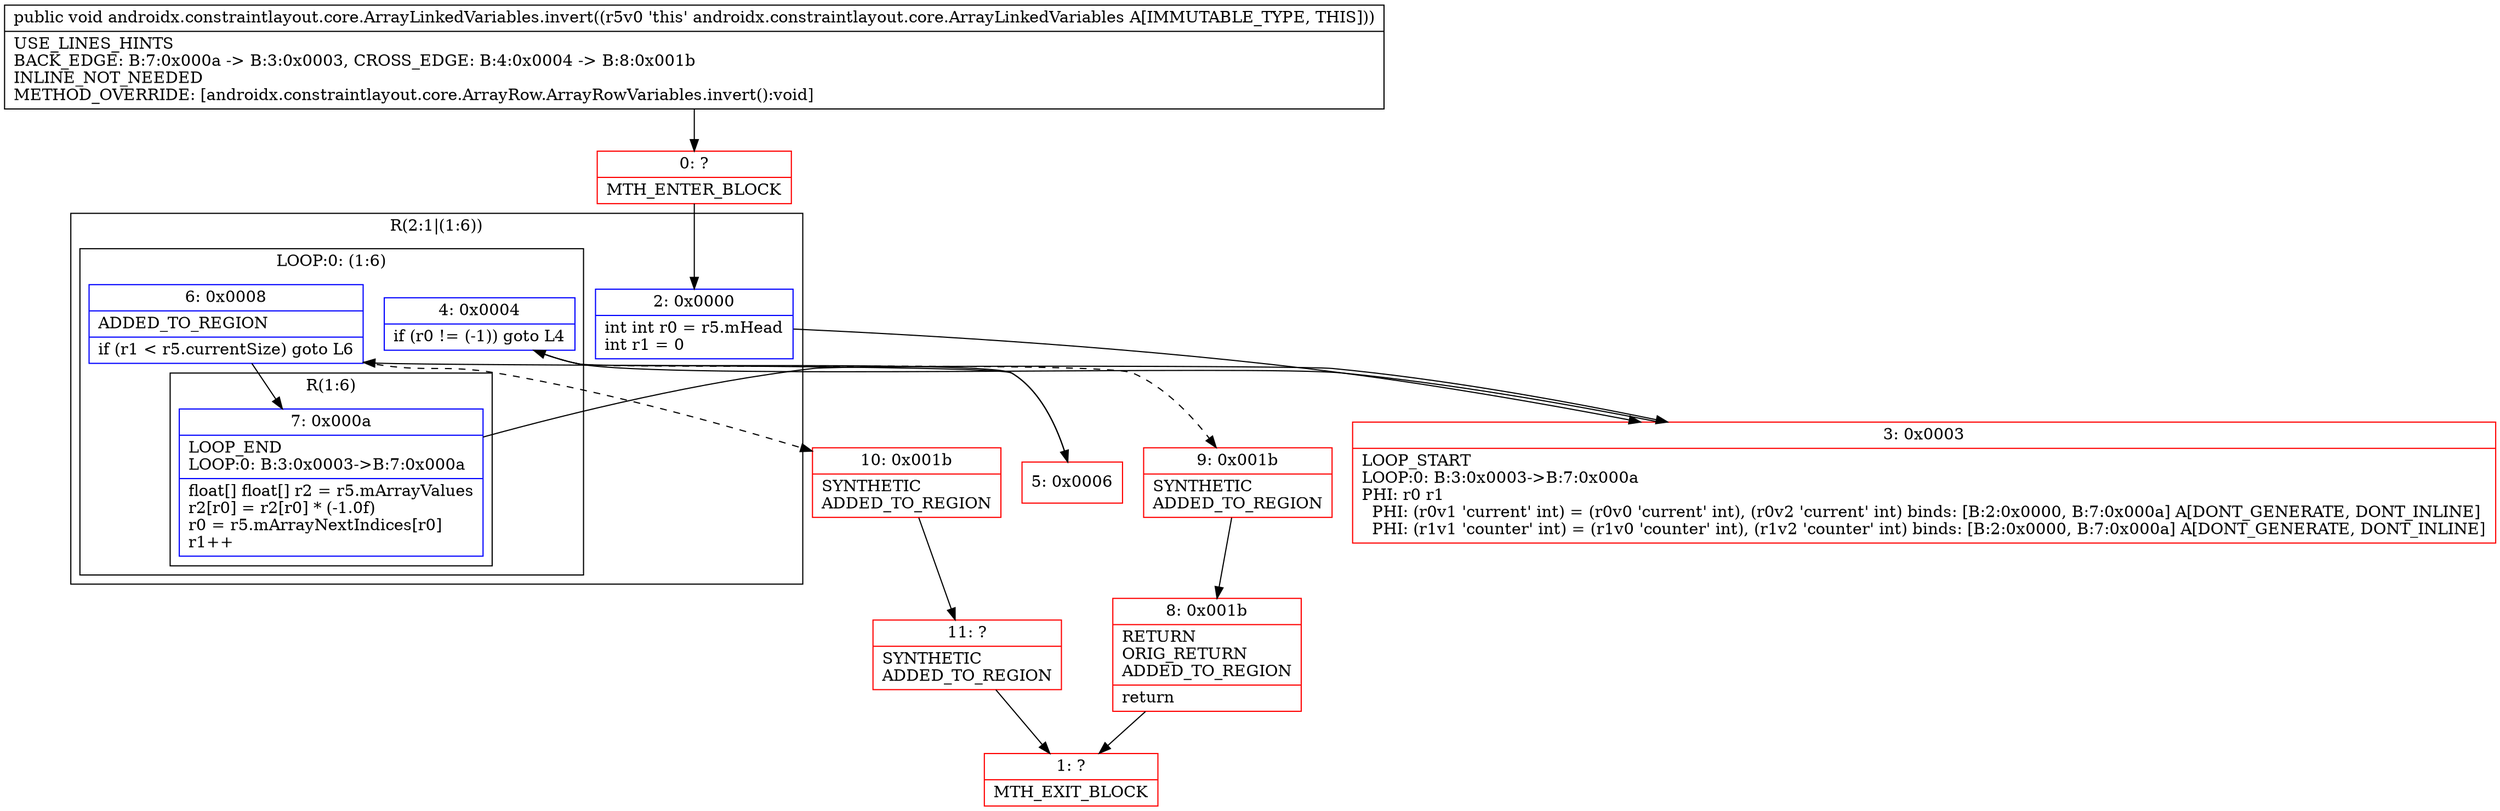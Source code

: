 digraph "CFG forandroidx.constraintlayout.core.ArrayLinkedVariables.invert()V" {
subgraph cluster_Region_681710038 {
label = "R(2:1|(1:6))";
node [shape=record,color=blue];
Node_2 [shape=record,label="{2\:\ 0x0000|int int r0 = r5.mHead\lint r1 = 0\l}"];
subgraph cluster_LoopRegion_1578326648 {
label = "LOOP:0: (1:6)";
node [shape=record,color=blue];
Node_4 [shape=record,label="{4\:\ 0x0004|if (r0 != (\-1)) goto L4\l}"];
Node_6 [shape=record,label="{6\:\ 0x0008|ADDED_TO_REGION\l|if (r1 \< r5.currentSize) goto L6\l}"];
subgraph cluster_Region_1792481960 {
label = "R(1:6)";
node [shape=record,color=blue];
Node_7 [shape=record,label="{7\:\ 0x000a|LOOP_END\lLOOP:0: B:3:0x0003\-\>B:7:0x000a\l|float[] float[] r2 = r5.mArrayValues\lr2[r0] = r2[r0] * (\-1.0f)\lr0 = r5.mArrayNextIndices[r0]\lr1++\l}"];
}
}
}
Node_0 [shape=record,color=red,label="{0\:\ ?|MTH_ENTER_BLOCK\l}"];
Node_3 [shape=record,color=red,label="{3\:\ 0x0003|LOOP_START\lLOOP:0: B:3:0x0003\-\>B:7:0x000a\lPHI: r0 r1 \l  PHI: (r0v1 'current' int) = (r0v0 'current' int), (r0v2 'current' int) binds: [B:2:0x0000, B:7:0x000a] A[DONT_GENERATE, DONT_INLINE]\l  PHI: (r1v1 'counter' int) = (r1v0 'counter' int), (r1v2 'counter' int) binds: [B:2:0x0000, B:7:0x000a] A[DONT_GENERATE, DONT_INLINE]\l}"];
Node_5 [shape=record,color=red,label="{5\:\ 0x0006}"];
Node_10 [shape=record,color=red,label="{10\:\ 0x001b|SYNTHETIC\lADDED_TO_REGION\l}"];
Node_11 [shape=record,color=red,label="{11\:\ ?|SYNTHETIC\lADDED_TO_REGION\l}"];
Node_1 [shape=record,color=red,label="{1\:\ ?|MTH_EXIT_BLOCK\l}"];
Node_9 [shape=record,color=red,label="{9\:\ 0x001b|SYNTHETIC\lADDED_TO_REGION\l}"];
Node_8 [shape=record,color=red,label="{8\:\ 0x001b|RETURN\lORIG_RETURN\lADDED_TO_REGION\l|return\l}"];
MethodNode[shape=record,label="{public void androidx.constraintlayout.core.ArrayLinkedVariables.invert((r5v0 'this' androidx.constraintlayout.core.ArrayLinkedVariables A[IMMUTABLE_TYPE, THIS]))  | USE_LINES_HINTS\lBACK_EDGE: B:7:0x000a \-\> B:3:0x0003, CROSS_EDGE: B:4:0x0004 \-\> B:8:0x001b\lINLINE_NOT_NEEDED\lMETHOD_OVERRIDE: [androidx.constraintlayout.core.ArrayRow.ArrayRowVariables.invert():void]\l}"];
MethodNode -> Node_0;Node_2 -> Node_3;
Node_4 -> Node_5;
Node_4 -> Node_9[style=dashed];
Node_6 -> Node_7;
Node_6 -> Node_10[style=dashed];
Node_7 -> Node_3;
Node_0 -> Node_2;
Node_3 -> Node_4;
Node_5 -> Node_6;
Node_10 -> Node_11;
Node_11 -> Node_1;
Node_9 -> Node_8;
Node_8 -> Node_1;
}

